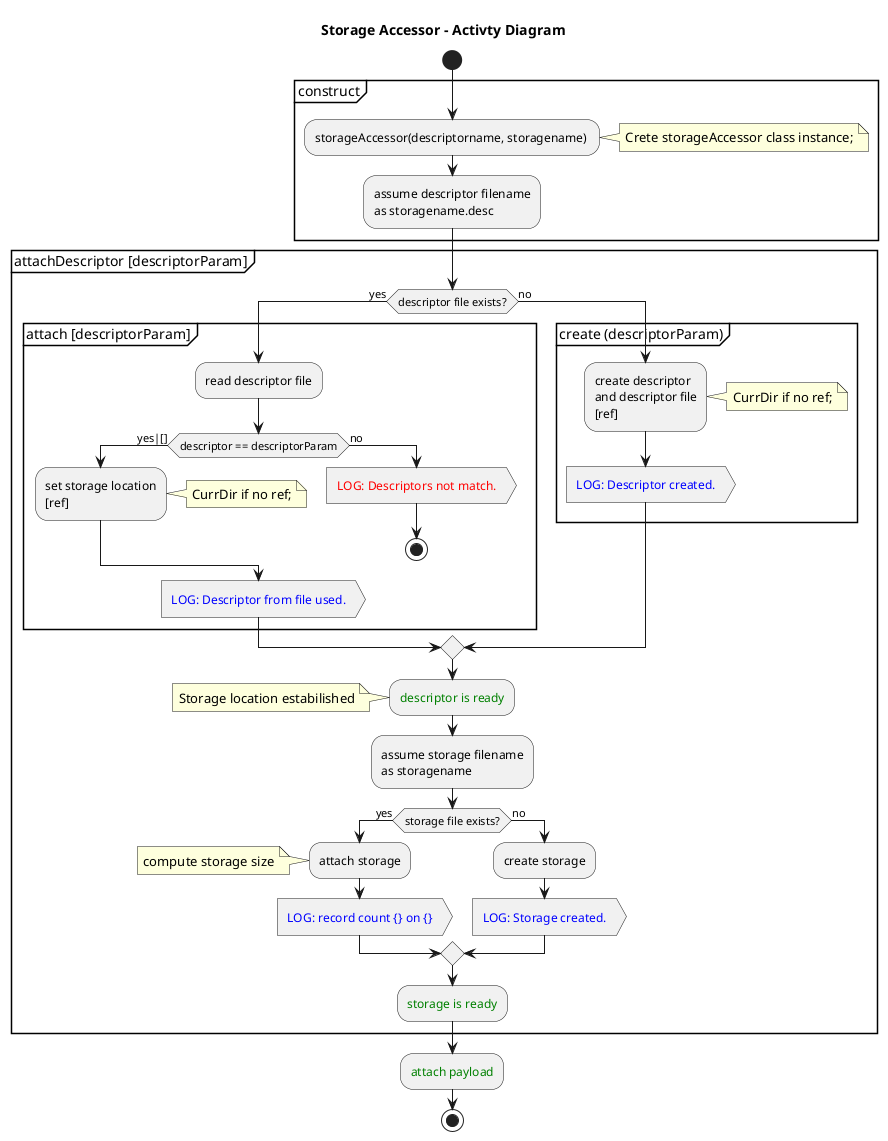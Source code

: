 @startuml

/' To preview in VSCode: Alt-D '/

title Storage Accessor - Activty Diagram

start

partition "construct" {
:storageAccessor(descriptorname, storagename) ;
note right: Crete storageAccessor class instance;

:assume descriptor filename
as storagename.desc;
}

partition "attachDescriptor [descriptorParam]" {
if (descriptor file exists?) then (yes)
	partition "attach [descriptorParam]" {
  :read descriptor file;
  if (descriptor == descriptorParam) then (yes|[])
    :set storage location
    [ref];
    note right: CurrDir if no ref;
  else (no)
    :<color:red>LOG: Descriptors not match.>
    stop
  endif
  :<color blue>LOG: Descriptor from file used.>
  }
else (no)
	partition "create (descriptorParam)" {
	  :create descriptor
	  and descriptor file
	  [ref];
	  note right: CurrDir if no ref;
	  :<color blue>LOG: Descriptor created.>
	}
endif

:<color:green>descriptor is ready;

note left: Storage location estabilished

:assume storage filename
as storagename;

if (storage file exists?) then (yes)
  :attach storage;
  note left: compute storage size
  :<color blue>LOG: record count {} on {}>
else (no)
  :create storage;
  :<color blue>LOG: Storage created.>
endif

:<color:green>storage is ready;

}


:<color:green>attach payload;

stop

@enduml
